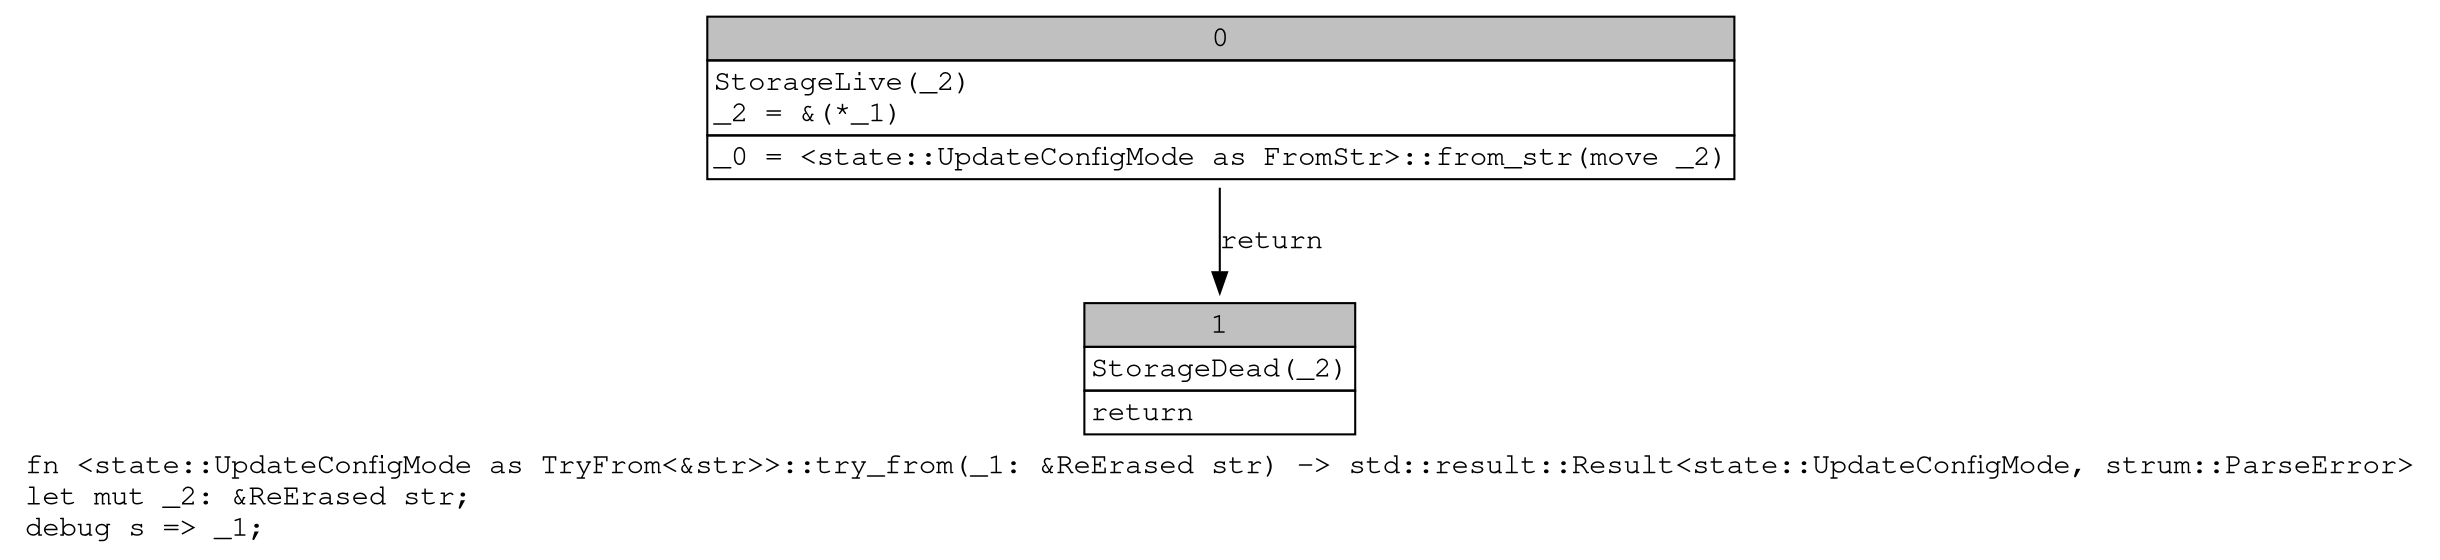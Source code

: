digraph Mir_0_11011 {
    graph [fontname="Courier, monospace"];
    node [fontname="Courier, monospace"];
    edge [fontname="Courier, monospace"];
    label=<fn &lt;state::UpdateConfigMode as TryFrom&lt;&amp;str&gt;&gt;::try_from(_1: &amp;ReErased str) -&gt; std::result::Result&lt;state::UpdateConfigMode, strum::ParseError&gt;<br align="left"/>let mut _2: &amp;ReErased str;<br align="left"/>debug s =&gt; _1;<br align="left"/>>;
    bb0__0_11011 [shape="none", label=<<table border="0" cellborder="1" cellspacing="0"><tr><td bgcolor="gray" align="center" colspan="1">0</td></tr><tr><td align="left" balign="left">StorageLive(_2)<br/>_2 = &amp;(*_1)<br/></td></tr><tr><td align="left">_0 = &lt;state::UpdateConfigMode as FromStr&gt;::from_str(move _2)</td></tr></table>>];
    bb1__0_11011 [shape="none", label=<<table border="0" cellborder="1" cellspacing="0"><tr><td bgcolor="gray" align="center" colspan="1">1</td></tr><tr><td align="left" balign="left">StorageDead(_2)<br/></td></tr><tr><td align="left">return</td></tr></table>>];
    bb0__0_11011 -> bb1__0_11011 [label="return"];
}
